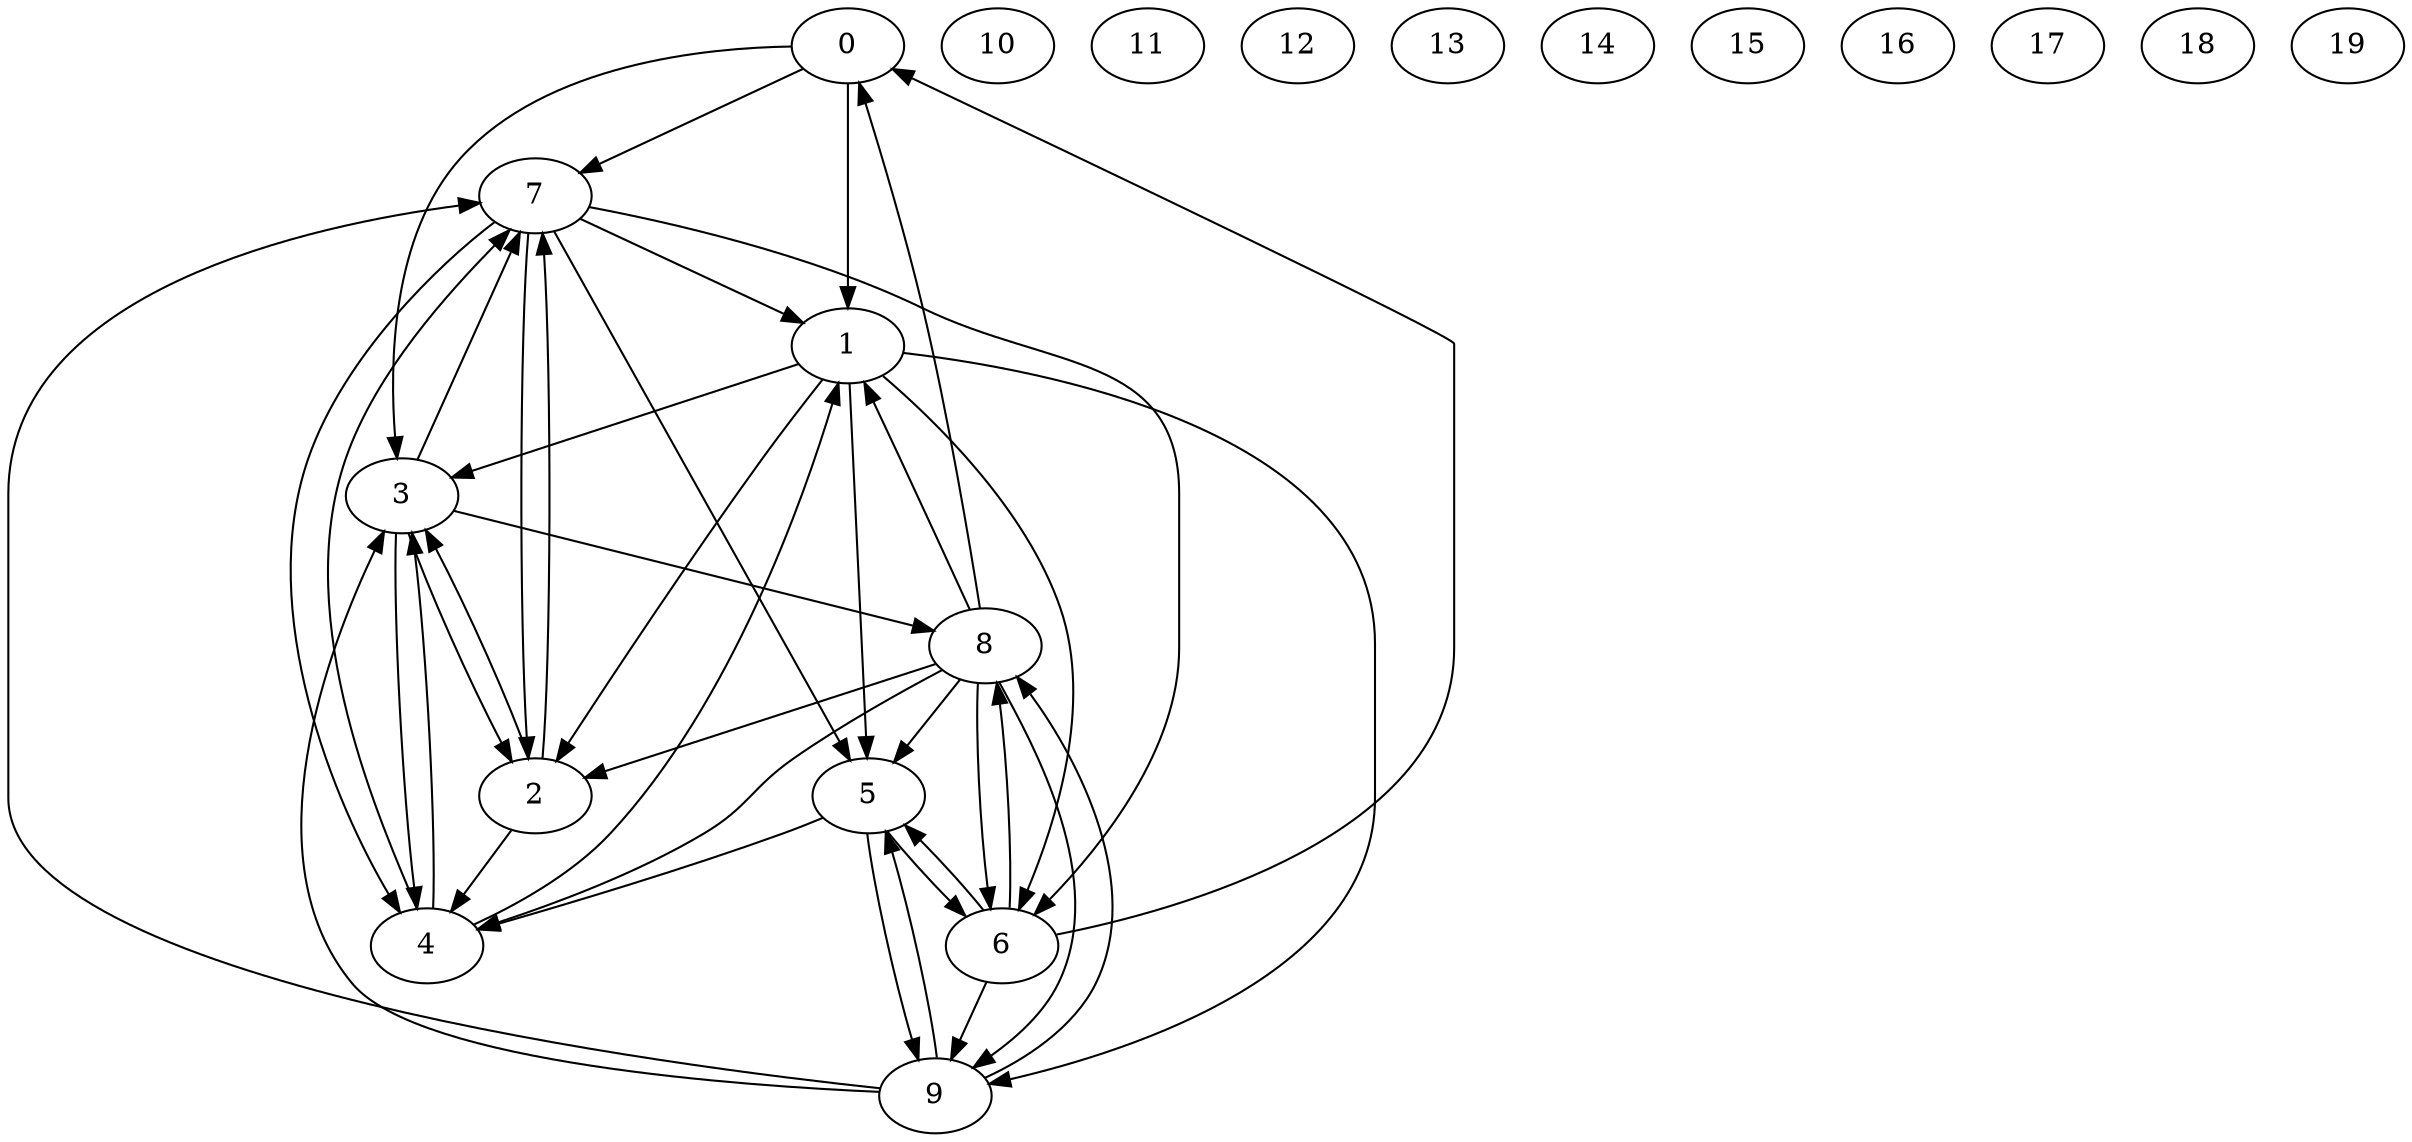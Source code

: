 strict digraph  {
	0 -> 7;
	0 -> 1;
	0 -> 3;
	1 -> 9;
	1 -> 6;
	1 -> 2;
	1 -> 5;
	1 -> 3;
	2 -> 7;
	2 -> 4;
	2 -> 3;
	3 -> 8;
	3 -> 7;
	3 -> 2;
	3 -> 4;
	4 -> 7;
	4 -> 1;
	4 -> 3;
	5 -> 9;
	5 -> 6;
	5 -> 4;
	6 -> 8;
	6 -> 9;
	6 -> 0;
	6 -> 5;
	7 -> 6;
	7 -> 2;
	7 -> 1;
	7 -> 4;
	7 -> 5;
	8 -> 9;
	8 -> 6;
	8 -> 2;
	8 -> 0;
	8 -> 1;
	8 -> 4;
	8 -> 5;
	9 -> 8;
	9 -> 7;
	9 -> 5;
	9 -> 3;
	10;
	11;
	12;
	13;
	14;
	15;
	16;
	17;
	18;
	19;
}
